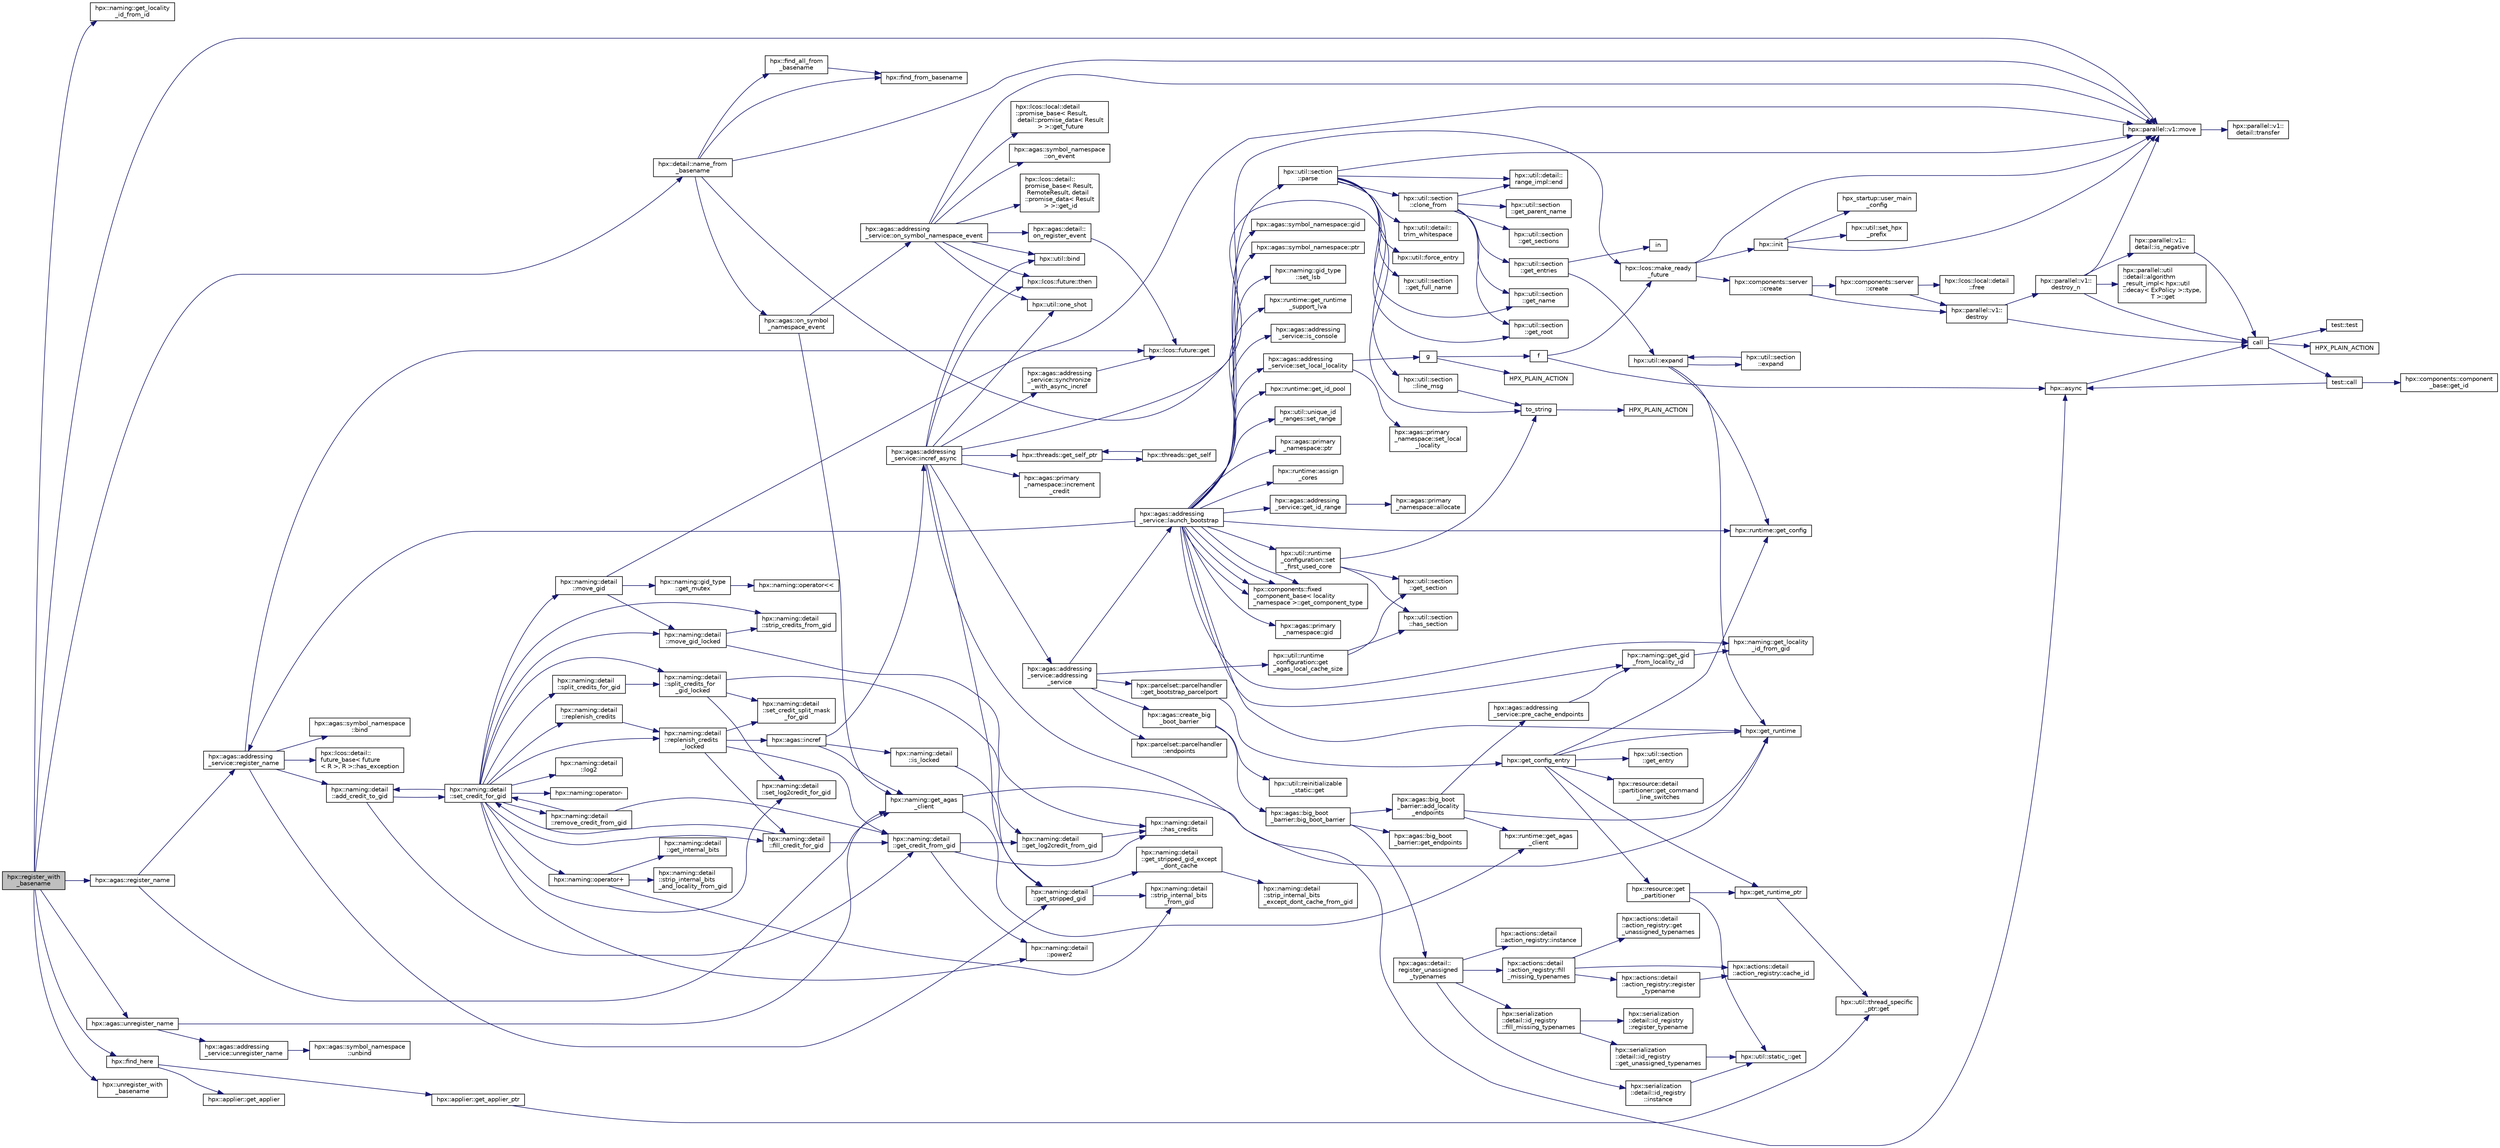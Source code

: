 digraph "hpx::register_with_basename"
{
  edge [fontname="Helvetica",fontsize="10",labelfontname="Helvetica",labelfontsize="10"];
  node [fontname="Helvetica",fontsize="10",shape=record];
  rankdir="LR";
  Node15223 [label="hpx::register_with\l_basename",height=0.2,width=0.4,color="black", fillcolor="grey75", style="filled", fontcolor="black"];
  Node15223 -> Node15224 [color="midnightblue",fontsize="10",style="solid",fontname="Helvetica"];
  Node15224 [label="hpx::naming::get_locality\l_id_from_id",height=0.2,width=0.4,color="black", fillcolor="white", style="filled",URL="$d4/dc9/namespacehpx_1_1naming.html#af568527a84c2ea192f494afa8a236e8c"];
  Node15223 -> Node15225 [color="midnightblue",fontsize="10",style="solid",fontname="Helvetica"];
  Node15225 [label="hpx::find_here",height=0.2,width=0.4,color="black", fillcolor="white", style="filled",URL="$d8/d83/namespacehpx.html#af07c1b6e26bcdfb1138643a1a2133cf4",tooltip="Return the global id representing this locality. "];
  Node15225 -> Node15226 [color="midnightblue",fontsize="10",style="solid",fontname="Helvetica"];
  Node15226 [label="hpx::applier::get_applier_ptr",height=0.2,width=0.4,color="black", fillcolor="white", style="filled",URL="$d8/dcb/namespacehpx_1_1applier.html#a617483cf2b77ad3a0aa428ade7b35299"];
  Node15226 -> Node15227 [color="midnightblue",fontsize="10",style="solid",fontname="Helvetica"];
  Node15227 [label="hpx::util::thread_specific\l_ptr::get",height=0.2,width=0.4,color="black", fillcolor="white", style="filled",URL="$d4/d4c/structhpx_1_1util_1_1thread__specific__ptr.html#a3b27d8520710478aa41d1f74206bdba9"];
  Node15225 -> Node15228 [color="midnightblue",fontsize="10",style="solid",fontname="Helvetica"];
  Node15228 [label="hpx::applier::get_applier",height=0.2,width=0.4,color="black", fillcolor="white", style="filled",URL="$d8/dcb/namespacehpx_1_1applier.html#aba1147ab54a476403b37f20a39b1e239"];
  Node15223 -> Node15229 [color="midnightblue",fontsize="10",style="solid",fontname="Helvetica"];
  Node15229 [label="hpx::detail::name_from\l_basename",height=0.2,width=0.4,color="black", fillcolor="white", style="filled",URL="$d5/dbe/namespacehpx_1_1detail.html#a17936e745575748af23abfcf86ea8961"];
  Node15229 -> Node15230 [color="midnightblue",fontsize="10",style="solid",fontname="Helvetica"];
  Node15230 [label="to_string",height=0.2,width=0.4,color="black", fillcolor="white", style="filled",URL="$d4/d2c/make__continuation__1615_8cpp.html#acbdae3e81403e1ffc527c18dc1cd51dd"];
  Node15230 -> Node15231 [color="midnightblue",fontsize="10",style="solid",fontname="Helvetica"];
  Node15231 [label="HPX_PLAIN_ACTION",height=0.2,width=0.4,color="black", fillcolor="white", style="filled",URL="$d4/d2c/make__continuation__1615_8cpp.html#a8b2f8a7c58b490fcb1260f36bac46541"];
  Node15229 -> Node15232 [color="midnightblue",fontsize="10",style="solid",fontname="Helvetica"];
  Node15232 [label="hpx::find_all_from\l_basename",height=0.2,width=0.4,color="black", fillcolor="white", style="filled",URL="$d8/d83/namespacehpx.html#acde05ad9cc5b5ed75cc4dccf33537c5a"];
  Node15232 -> Node15233 [color="midnightblue",fontsize="10",style="solid",fontname="Helvetica"];
  Node15233 [label="hpx::find_from_basename",height=0.2,width=0.4,color="black", fillcolor="white", style="filled",URL="$d8/d83/namespacehpx.html#a47c8bdc52ad959f867dc5675f915d3dc"];
  Node15229 -> Node15234 [color="midnightblue",fontsize="10",style="solid",fontname="Helvetica"];
  Node15234 [label="hpx::agas::on_symbol\l_namespace_event",height=0.2,width=0.4,color="black", fillcolor="white", style="filled",URL="$dc/d54/namespacehpx_1_1agas.html#a3d33611dd6e2ec4d76c44953b466b7dc"];
  Node15234 -> Node15235 [color="midnightblue",fontsize="10",style="solid",fontname="Helvetica"];
  Node15235 [label="hpx::naming::get_agas\l_client",height=0.2,width=0.4,color="black", fillcolor="white", style="filled",URL="$d4/dc9/namespacehpx_1_1naming.html#a0408fffd5d34b620712a801b0ae3b032"];
  Node15235 -> Node15236 [color="midnightblue",fontsize="10",style="solid",fontname="Helvetica"];
  Node15236 [label="hpx::get_runtime",height=0.2,width=0.4,color="black", fillcolor="white", style="filled",URL="$d8/d83/namespacehpx.html#aef902cc6c7dd3b9fbadf34d1e850a070"];
  Node15235 -> Node15237 [color="midnightblue",fontsize="10",style="solid",fontname="Helvetica"];
  Node15237 [label="hpx::runtime::get_agas\l_client",height=0.2,width=0.4,color="black", fillcolor="white", style="filled",URL="$d0/d7b/classhpx_1_1runtime.html#aeb5dddd30d6b9861669af8ad44d1a96a"];
  Node15234 -> Node15238 [color="midnightblue",fontsize="10",style="solid",fontname="Helvetica"];
  Node15238 [label="hpx::agas::addressing\l_service::on_symbol_namespace_event",height=0.2,width=0.4,color="black", fillcolor="white", style="filled",URL="$db/d58/structhpx_1_1agas_1_1addressing__service.html#a88606ead360b593985197f6c07329692",tooltip="Install a listener for a given symbol namespace event. "];
  Node15238 -> Node15239 [color="midnightblue",fontsize="10",style="solid",fontname="Helvetica"];
  Node15239 [label="hpx::lcos::local::detail\l::promise_base\< Result,\l detail::promise_data\< Result\l \> \>::get_future",height=0.2,width=0.4,color="black", fillcolor="white", style="filled",URL="$d5/da1/classhpx_1_1lcos_1_1local_1_1detail_1_1promise__base.html#a941a7057c3296a4c06ecbbb5032146a2"];
  Node15238 -> Node15240 [color="midnightblue",fontsize="10",style="solid",fontname="Helvetica"];
  Node15240 [label="hpx::agas::symbol_namespace\l::on_event",height=0.2,width=0.4,color="black", fillcolor="white", style="filled",URL="$dd/d5e/structhpx_1_1agas_1_1symbol__namespace.html#a6b674b8ace2bc447c36435a9e83db6fd"];
  Node15238 -> Node15241 [color="midnightblue",fontsize="10",style="solid",fontname="Helvetica"];
  Node15241 [label="hpx::lcos::detail::\lpromise_base\< Result,\l RemoteResult, detail\l::promise_data\< Result\l \> \>::get_id",height=0.2,width=0.4,color="black", fillcolor="white", style="filled",URL="$d4/def/classhpx_1_1lcos_1_1detail_1_1promise__base.html#a2517464a9b53f71a7531c5cf75323ef5"];
  Node15238 -> Node15242 [color="midnightblue",fontsize="10",style="solid",fontname="Helvetica"];
  Node15242 [label="hpx::lcos::future::then",height=0.2,width=0.4,color="black", fillcolor="white", style="filled",URL="$d0/d33/classhpx_1_1lcos_1_1future.html#a17045dee172c36e208b2cbd400fa8797"];
  Node15238 -> Node15243 [color="midnightblue",fontsize="10",style="solid",fontname="Helvetica"];
  Node15243 [label="hpx::util::bind",height=0.2,width=0.4,color="black", fillcolor="white", style="filled",URL="$df/dad/namespacehpx_1_1util.html#ad844caedf82a0173d6909d910c3e48c6"];
  Node15238 -> Node15244 [color="midnightblue",fontsize="10",style="solid",fontname="Helvetica"];
  Node15244 [label="hpx::util::one_shot",height=0.2,width=0.4,color="black", fillcolor="white", style="filled",URL="$df/dad/namespacehpx_1_1util.html#a273e61be42a72415291e0ec0a4f28c7a"];
  Node15238 -> Node15245 [color="midnightblue",fontsize="10",style="solid",fontname="Helvetica"];
  Node15245 [label="hpx::agas::detail::\lon_register_event",height=0.2,width=0.4,color="black", fillcolor="white", style="filled",URL="$dd/dd0/namespacehpx_1_1agas_1_1detail.html#a1739a936c5bfb2f0917f5151ddd2e5b5"];
  Node15245 -> Node15246 [color="midnightblue",fontsize="10",style="solid",fontname="Helvetica"];
  Node15246 [label="hpx::lcos::future::get",height=0.2,width=0.4,color="black", fillcolor="white", style="filled",URL="$d0/d33/classhpx_1_1lcos_1_1future.html#a8c28269486d5620ac48af349f17bb41c"];
  Node15238 -> Node15247 [color="midnightblue",fontsize="10",style="solid",fontname="Helvetica"];
  Node15247 [label="hpx::parallel::v1::move",height=0.2,width=0.4,color="black", fillcolor="white", style="filled",URL="$db/db9/namespacehpx_1_1parallel_1_1v1.html#aa7c4ede081ce786c9d1eb1adff495cfc"];
  Node15247 -> Node15248 [color="midnightblue",fontsize="10",style="solid",fontname="Helvetica"];
  Node15248 [label="hpx::parallel::v1::\ldetail::transfer",height=0.2,width=0.4,color="black", fillcolor="white", style="filled",URL="$d2/ddd/namespacehpx_1_1parallel_1_1v1_1_1detail.html#ab1b56a05e1885ca7cc7ffa1804dd2f3c"];
  Node15229 -> Node15247 [color="midnightblue",fontsize="10",style="solid",fontname="Helvetica"];
  Node15229 -> Node15233 [color="midnightblue",fontsize="10",style="solid",fontname="Helvetica"];
  Node15223 -> Node15249 [color="midnightblue",fontsize="10",style="solid",fontname="Helvetica"];
  Node15249 [label="hpx::agas::register_name",height=0.2,width=0.4,color="black", fillcolor="white", style="filled",URL="$dc/d54/namespacehpx_1_1agas.html#a3812793adbf5e7d8c6b468595ac0823f"];
  Node15249 -> Node15235 [color="midnightblue",fontsize="10",style="solid",fontname="Helvetica"];
  Node15249 -> Node15250 [color="midnightblue",fontsize="10",style="solid",fontname="Helvetica"];
  Node15250 [label="hpx::agas::addressing\l_service::register_name",height=0.2,width=0.4,color="black", fillcolor="white", style="filled",URL="$db/d58/structhpx_1_1agas_1_1addressing__service.html#a5929d7fd681a5ed692bfbeaa503fc32d",tooltip="Register a global name with a global address (id) "];
  Node15250 -> Node15251 [color="midnightblue",fontsize="10",style="solid",fontname="Helvetica"];
  Node15251 [label="hpx::agas::symbol_namespace\l::bind",height=0.2,width=0.4,color="black", fillcolor="white", style="filled",URL="$dd/d5e/structhpx_1_1agas_1_1symbol__namespace.html#a4c5b21f70ae191ad0169fe5ac06de532"];
  Node15250 -> Node15252 [color="midnightblue",fontsize="10",style="solid",fontname="Helvetica"];
  Node15252 [label="hpx::naming::detail\l::get_stripped_gid",height=0.2,width=0.4,color="black", fillcolor="white", style="filled",URL="$d5/d18/namespacehpx_1_1naming_1_1detail.html#ad3a849cb7ebd5dccf9aefadccc21dd89"];
  Node15252 -> Node15253 [color="midnightblue",fontsize="10",style="solid",fontname="Helvetica"];
  Node15253 [label="hpx::naming::detail\l::strip_internal_bits\l_from_gid",height=0.2,width=0.4,color="black", fillcolor="white", style="filled",URL="$d5/d18/namespacehpx_1_1naming_1_1detail.html#a95cca4d4bc82a9da3e804b225b03dfaf"];
  Node15252 -> Node15254 [color="midnightblue",fontsize="10",style="solid",fontname="Helvetica"];
  Node15254 [label="hpx::naming::detail\l::get_stripped_gid_except\l_dont_cache",height=0.2,width=0.4,color="black", fillcolor="white", style="filled",URL="$d5/d18/namespacehpx_1_1naming_1_1detail.html#a1ab848588112d0f7fac377a15692c9cc"];
  Node15254 -> Node15255 [color="midnightblue",fontsize="10",style="solid",fontname="Helvetica"];
  Node15255 [label="hpx::naming::detail\l::strip_internal_bits\l_except_dont_cache_from_gid",height=0.2,width=0.4,color="black", fillcolor="white", style="filled",URL="$d5/d18/namespacehpx_1_1naming_1_1detail.html#aabeb51a92376c6bfb9cf31bf9ff0c4cc"];
  Node15250 -> Node15256 [color="midnightblue",fontsize="10",style="solid",fontname="Helvetica"];
  Node15256 [label="hpx::lcos::detail::\lfuture_base\< future\l\< R \>, R \>::has_exception",height=0.2,width=0.4,color="black", fillcolor="white", style="filled",URL="$d5/dd7/classhpx_1_1lcos_1_1detail_1_1future__base.html#aa95b01f70ad95706ae420ff1db2e5b99"];
  Node15250 -> Node15246 [color="midnightblue",fontsize="10",style="solid",fontname="Helvetica"];
  Node15250 -> Node15257 [color="midnightblue",fontsize="10",style="solid",fontname="Helvetica"];
  Node15257 [label="hpx::naming::detail\l::add_credit_to_gid",height=0.2,width=0.4,color="black", fillcolor="white", style="filled",URL="$d5/d18/namespacehpx_1_1naming_1_1detail.html#ab13848a91587535a393be4def980e832"];
  Node15257 -> Node15258 [color="midnightblue",fontsize="10",style="solid",fontname="Helvetica"];
  Node15258 [label="hpx::naming::detail\l::get_credit_from_gid",height=0.2,width=0.4,color="black", fillcolor="white", style="filled",URL="$d5/d18/namespacehpx_1_1naming_1_1detail.html#ae3d27efe8c838d79e29020ed7c9fa25f"];
  Node15258 -> Node15259 [color="midnightblue",fontsize="10",style="solid",fontname="Helvetica"];
  Node15259 [label="hpx::naming::detail\l::has_credits",height=0.2,width=0.4,color="black", fillcolor="white", style="filled",URL="$d5/d18/namespacehpx_1_1naming_1_1detail.html#afb823cf706d95f298c25af22fe39653b"];
  Node15258 -> Node15260 [color="midnightblue",fontsize="10",style="solid",fontname="Helvetica"];
  Node15260 [label="hpx::naming::detail\l::power2",height=0.2,width=0.4,color="black", fillcolor="white", style="filled",URL="$d5/d18/namespacehpx_1_1naming_1_1detail.html#a084e318ac378f38778c0696da8cbdaac"];
  Node15258 -> Node15261 [color="midnightblue",fontsize="10",style="solid",fontname="Helvetica"];
  Node15261 [label="hpx::naming::detail\l::get_log2credit_from_gid",height=0.2,width=0.4,color="black", fillcolor="white", style="filled",URL="$d5/d18/namespacehpx_1_1naming_1_1detail.html#a65b5a75f9576e0c15d372d20f0ed37d0"];
  Node15261 -> Node15259 [color="midnightblue",fontsize="10",style="solid",fontname="Helvetica"];
  Node15257 -> Node15262 [color="midnightblue",fontsize="10",style="solid",fontname="Helvetica"];
  Node15262 [label="hpx::naming::detail\l::set_credit_for_gid",height=0.2,width=0.4,color="black", fillcolor="white", style="filled",URL="$d5/d18/namespacehpx_1_1naming_1_1detail.html#a87703193ff814a4e1c912e98e655ec51"];
  Node15262 -> Node15263 [color="midnightblue",fontsize="10",style="solid",fontname="Helvetica"];
  Node15263 [label="hpx::naming::detail\l::log2",height=0.2,width=0.4,color="black", fillcolor="white", style="filled",URL="$d5/d18/namespacehpx_1_1naming_1_1detail.html#a10b972e46f78f4f24d7843d6f8554b5b"];
  Node15262 -> Node15260 [color="midnightblue",fontsize="10",style="solid",fontname="Helvetica"];
  Node15262 -> Node15264 [color="midnightblue",fontsize="10",style="solid",fontname="Helvetica"];
  Node15264 [label="hpx::naming::detail\l::set_log2credit_for_gid",height=0.2,width=0.4,color="black", fillcolor="white", style="filled",URL="$d5/d18/namespacehpx_1_1naming_1_1detail.html#ac466e44115ff62134192cea0735b147e"];
  Node15262 -> Node15265 [color="midnightblue",fontsize="10",style="solid",fontname="Helvetica"];
  Node15265 [label="hpx::naming::detail\l::strip_credits_from_gid",height=0.2,width=0.4,color="black", fillcolor="white", style="filled",URL="$d5/d18/namespacehpx_1_1naming_1_1detail.html#a422b12b60e5f7844b224dd68cf8cae8e"];
  Node15262 -> Node15257 [color="midnightblue",fontsize="10",style="solid",fontname="Helvetica"];
  Node15262 -> Node15266 [color="midnightblue",fontsize="10",style="solid",fontname="Helvetica"];
  Node15266 [label="hpx::naming::detail\l::remove_credit_from_gid",height=0.2,width=0.4,color="black", fillcolor="white", style="filled",URL="$d5/d18/namespacehpx_1_1naming_1_1detail.html#a3ccb4b028c2c757c0fabdfe58ac07e47"];
  Node15266 -> Node15258 [color="midnightblue",fontsize="10",style="solid",fontname="Helvetica"];
  Node15266 -> Node15262 [color="midnightblue",fontsize="10",style="solid",fontname="Helvetica"];
  Node15262 -> Node15267 [color="midnightblue",fontsize="10",style="solid",fontname="Helvetica"];
  Node15267 [label="hpx::naming::detail\l::fill_credit_for_gid",height=0.2,width=0.4,color="black", fillcolor="white", style="filled",URL="$d5/d18/namespacehpx_1_1naming_1_1detail.html#a3ec890e6a5b5c8fbd21b11dfe7e50352"];
  Node15267 -> Node15258 [color="midnightblue",fontsize="10",style="solid",fontname="Helvetica"];
  Node15267 -> Node15262 [color="midnightblue",fontsize="10",style="solid",fontname="Helvetica"];
  Node15262 -> Node15268 [color="midnightblue",fontsize="10",style="solid",fontname="Helvetica"];
  Node15268 [label="hpx::naming::detail\l::move_gid",height=0.2,width=0.4,color="black", fillcolor="white", style="filled",URL="$d5/d18/namespacehpx_1_1naming_1_1detail.html#aade6b5eb4f9361377b0a427cd8bffdca"];
  Node15268 -> Node15269 [color="midnightblue",fontsize="10",style="solid",fontname="Helvetica"];
  Node15269 [label="hpx::naming::gid_type\l::get_mutex",height=0.2,width=0.4,color="black", fillcolor="white", style="filled",URL="$d3/d67/structhpx_1_1naming_1_1gid__type.html#a25f1f7d247b4ec6e77e577400bbbc18f"];
  Node15269 -> Node15270 [color="midnightblue",fontsize="10",style="solid",fontname="Helvetica"];
  Node15270 [label="hpx::naming::operator\<\<",height=0.2,width=0.4,color="black", fillcolor="white", style="filled",URL="$d4/dc9/namespacehpx_1_1naming.html#ad9103d927583be9fcc218e045ad2a6e6"];
  Node15268 -> Node15271 [color="midnightblue",fontsize="10",style="solid",fontname="Helvetica"];
  Node15271 [label="hpx::naming::detail\l::move_gid_locked",height=0.2,width=0.4,color="black", fillcolor="white", style="filled",URL="$d5/d18/namespacehpx_1_1naming_1_1detail.html#ade50f3a7ea7970594a107017d9781f45"];
  Node15271 -> Node15259 [color="midnightblue",fontsize="10",style="solid",fontname="Helvetica"];
  Node15271 -> Node15265 [color="midnightblue",fontsize="10",style="solid",fontname="Helvetica"];
  Node15268 -> Node15247 [color="midnightblue",fontsize="10",style="solid",fontname="Helvetica"];
  Node15262 -> Node15271 [color="midnightblue",fontsize="10",style="solid",fontname="Helvetica"];
  Node15262 -> Node15272 [color="midnightblue",fontsize="10",style="solid",fontname="Helvetica"];
  Node15272 [label="hpx::naming::detail\l::replenish_credits",height=0.2,width=0.4,color="black", fillcolor="white", style="filled",URL="$d5/d18/namespacehpx_1_1naming_1_1detail.html#aab806d937bd01894af129d3d3cbb22f4"];
  Node15272 -> Node15273 [color="midnightblue",fontsize="10",style="solid",fontname="Helvetica"];
  Node15273 [label="hpx::naming::detail\l::replenish_credits\l_locked",height=0.2,width=0.4,color="black", fillcolor="white", style="filled",URL="$d5/d18/namespacehpx_1_1naming_1_1detail.html#a011ed4fa9a2f4d4319adc54943fa03d6"];
  Node15273 -> Node15258 [color="midnightblue",fontsize="10",style="solid",fontname="Helvetica"];
  Node15273 -> Node15267 [color="midnightblue",fontsize="10",style="solid",fontname="Helvetica"];
  Node15273 -> Node15274 [color="midnightblue",fontsize="10",style="solid",fontname="Helvetica"];
  Node15274 [label="hpx::naming::detail\l::set_credit_split_mask\l_for_gid",height=0.2,width=0.4,color="black", fillcolor="white", style="filled",URL="$d5/d18/namespacehpx_1_1naming_1_1detail.html#a514fb4fd603d267bd438c27ea2fb1e7d"];
  Node15273 -> Node15275 [color="midnightblue",fontsize="10",style="solid",fontname="Helvetica"];
  Node15275 [label="hpx::agas::incref",height=0.2,width=0.4,color="black", fillcolor="white", style="filled",URL="$dc/d54/namespacehpx_1_1agas.html#aad81d2ea721c1a5692e243ef07bf164f"];
  Node15275 -> Node15276 [color="midnightblue",fontsize="10",style="solid",fontname="Helvetica"];
  Node15276 [label="hpx::naming::detail\l::is_locked",height=0.2,width=0.4,color="black", fillcolor="white", style="filled",URL="$d5/d18/namespacehpx_1_1naming_1_1detail.html#a721ab5a11bd11a37b0c905ea3fe0a6d7"];
  Node15276 -> Node15252 [color="midnightblue",fontsize="10",style="solid",fontname="Helvetica"];
  Node15275 -> Node15235 [color="midnightblue",fontsize="10",style="solid",fontname="Helvetica"];
  Node15275 -> Node15277 [color="midnightblue",fontsize="10",style="solid",fontname="Helvetica"];
  Node15277 [label="hpx::agas::addressing\l_service::incref_async",height=0.2,width=0.4,color="black", fillcolor="white", style="filled",URL="$db/d58/structhpx_1_1agas_1_1addressing__service.html#adae9df2634cf648f129f203c3678c1c1",tooltip="Increment the global reference count for the given id. "];
  Node15277 -> Node15252 [color="midnightblue",fontsize="10",style="solid",fontname="Helvetica"];
  Node15277 -> Node15278 [color="midnightblue",fontsize="10",style="solid",fontname="Helvetica"];
  Node15278 [label="hpx::threads::get_self_ptr",height=0.2,width=0.4,color="black", fillcolor="white", style="filled",URL="$d7/d28/namespacehpx_1_1threads.html#a22877ae347ad884cde3a51397dad6c53"];
  Node15278 -> Node15279 [color="midnightblue",fontsize="10",style="solid",fontname="Helvetica"];
  Node15279 [label="hpx::threads::get_self",height=0.2,width=0.4,color="black", fillcolor="white", style="filled",URL="$d7/d28/namespacehpx_1_1threads.html#a07daf4d6d29233f20d66d41ab7b5b8e8"];
  Node15279 -> Node15278 [color="midnightblue",fontsize="10",style="solid",fontname="Helvetica"];
  Node15277 -> Node15280 [color="midnightblue",fontsize="10",style="solid",fontname="Helvetica"];
  Node15280 [label="hpx::agas::addressing\l_service::addressing\l_service",height=0.2,width=0.4,color="black", fillcolor="white", style="filled",URL="$db/d58/structhpx_1_1agas_1_1addressing__service.html#a4cd885b12c530009f44f7372c197d54f"];
  Node15280 -> Node15281 [color="midnightblue",fontsize="10",style="solid",fontname="Helvetica"];
  Node15281 [label="hpx::util::runtime\l_configuration::get\l_agas_local_cache_size",height=0.2,width=0.4,color="black", fillcolor="white", style="filled",URL="$d8/d70/classhpx_1_1util_1_1runtime__configuration.html#a5fc409d10bc5e063fde7992fb2d8eefe"];
  Node15281 -> Node15282 [color="midnightblue",fontsize="10",style="solid",fontname="Helvetica"];
  Node15282 [label="hpx::util::section\l::has_section",height=0.2,width=0.4,color="black", fillcolor="white", style="filled",URL="$dd/de4/classhpx_1_1util_1_1section.html#a2ef0091925e5c2e3fda235bff644cdb4"];
  Node15281 -> Node15283 [color="midnightblue",fontsize="10",style="solid",fontname="Helvetica"];
  Node15283 [label="hpx::util::section\l::get_section",height=0.2,width=0.4,color="black", fillcolor="white", style="filled",URL="$dd/de4/classhpx_1_1util_1_1section.html#a3506cc01fb5453b2176f4747352c5517"];
  Node15280 -> Node15284 [color="midnightblue",fontsize="10",style="solid",fontname="Helvetica"];
  Node15284 [label="hpx::parcelset::parcelhandler\l::get_bootstrap_parcelport",height=0.2,width=0.4,color="black", fillcolor="white", style="filled",URL="$d4/d2f/classhpx_1_1parcelset_1_1parcelhandler.html#aac412291f000080f2496f288b97b7859"];
  Node15284 -> Node15285 [color="midnightblue",fontsize="10",style="solid",fontname="Helvetica"];
  Node15285 [label="hpx::get_config_entry",height=0.2,width=0.4,color="black", fillcolor="white", style="filled",URL="$d8/d83/namespacehpx.html#a097240e6744bc8905f708932da401835",tooltip="Retrieve the string value of a configuration entry given by key. "];
  Node15285 -> Node15286 [color="midnightblue",fontsize="10",style="solid",fontname="Helvetica"];
  Node15286 [label="hpx::get_runtime_ptr",height=0.2,width=0.4,color="black", fillcolor="white", style="filled",URL="$d8/d83/namespacehpx.html#af29daf2bb3e01b4d6495a1742b6cce64"];
  Node15286 -> Node15227 [color="midnightblue",fontsize="10",style="solid",fontname="Helvetica"];
  Node15285 -> Node15236 [color="midnightblue",fontsize="10",style="solid",fontname="Helvetica"];
  Node15285 -> Node15287 [color="midnightblue",fontsize="10",style="solid",fontname="Helvetica"];
  Node15287 [label="hpx::runtime::get_config",height=0.2,width=0.4,color="black", fillcolor="white", style="filled",URL="$d0/d7b/classhpx_1_1runtime.html#a0bfe0241e54b1fe1dd4ec181d944de43",tooltip="access configuration information "];
  Node15285 -> Node15288 [color="midnightblue",fontsize="10",style="solid",fontname="Helvetica"];
  Node15288 [label="hpx::util::section\l::get_entry",height=0.2,width=0.4,color="black", fillcolor="white", style="filled",URL="$dd/de4/classhpx_1_1util_1_1section.html#a02ac2ca2a4490347405dec03df46af88"];
  Node15285 -> Node15289 [color="midnightblue",fontsize="10",style="solid",fontname="Helvetica"];
  Node15289 [label="hpx::resource::get\l_partitioner",height=0.2,width=0.4,color="black", fillcolor="white", style="filled",URL="$dd/da5/namespacehpx_1_1resource.html#af91354c369d9a22a00581d6b6da7d0ee"];
  Node15289 -> Node15290 [color="midnightblue",fontsize="10",style="solid",fontname="Helvetica"];
  Node15290 [label="hpx::util::static_::get",height=0.2,width=0.4,color="black", fillcolor="white", style="filled",URL="$d3/dbb/structhpx_1_1util_1_1static__.html#a2967c633948a3bf17a3b5405ef5a8318"];
  Node15289 -> Node15286 [color="midnightblue",fontsize="10",style="solid",fontname="Helvetica"];
  Node15285 -> Node15291 [color="midnightblue",fontsize="10",style="solid",fontname="Helvetica"];
  Node15291 [label="hpx::resource::detail\l::partitioner::get_command\l_line_switches",height=0.2,width=0.4,color="black", fillcolor="white", style="filled",URL="$d0/dab/classhpx_1_1resource_1_1detail_1_1partitioner.html#a16fe01dd59b2c89bd556788b5713522e"];
  Node15280 -> Node15292 [color="midnightblue",fontsize="10",style="solid",fontname="Helvetica"];
  Node15292 [label="hpx::agas::create_big\l_boot_barrier",height=0.2,width=0.4,color="black", fillcolor="white", style="filled",URL="$dc/d54/namespacehpx_1_1agas.html#a272f64deb448ea9613501a5b3458a57f"];
  Node15292 -> Node15293 [color="midnightblue",fontsize="10",style="solid",fontname="Helvetica"];
  Node15293 [label="hpx::util::reinitializable\l_static::get",height=0.2,width=0.4,color="black", fillcolor="white", style="filled",URL="$d2/db7/structhpx_1_1util_1_1reinitializable__static.html#a2c616d22a193ed9d3b0b58d4203b3809"];
  Node15292 -> Node15294 [color="midnightblue",fontsize="10",style="solid",fontname="Helvetica"];
  Node15294 [label="hpx::agas::big_boot\l_barrier::big_boot_barrier",height=0.2,width=0.4,color="black", fillcolor="white", style="filled",URL="$d8/db6/structhpx_1_1agas_1_1big__boot__barrier.html#ab00f39b77e1ae054dddeab796ac49a07"];
  Node15294 -> Node15295 [color="midnightblue",fontsize="10",style="solid",fontname="Helvetica"];
  Node15295 [label="hpx::agas::detail::\lregister_unassigned\l_typenames",height=0.2,width=0.4,color="black", fillcolor="white", style="filled",URL="$dd/dd0/namespacehpx_1_1agas_1_1detail.html#a69a4d9fbe321b26f2eeeacaae98c05bb"];
  Node15295 -> Node15296 [color="midnightblue",fontsize="10",style="solid",fontname="Helvetica"];
  Node15296 [label="hpx::serialization\l::detail::id_registry\l::instance",height=0.2,width=0.4,color="black", fillcolor="white", style="filled",URL="$dc/d9a/classhpx_1_1serialization_1_1detail_1_1id__registry.html#ab5118609f28337b2a71e7ac63399a2dc"];
  Node15296 -> Node15290 [color="midnightblue",fontsize="10",style="solid",fontname="Helvetica"];
  Node15295 -> Node15297 [color="midnightblue",fontsize="10",style="solid",fontname="Helvetica"];
  Node15297 [label="hpx::serialization\l::detail::id_registry\l::fill_missing_typenames",height=0.2,width=0.4,color="black", fillcolor="white", style="filled",URL="$dc/d9a/classhpx_1_1serialization_1_1detail_1_1id__registry.html#a80cd98a900de5a5347cf51ab710ed1be"];
  Node15297 -> Node15298 [color="midnightblue",fontsize="10",style="solid",fontname="Helvetica"];
  Node15298 [label="hpx::serialization\l::detail::id_registry\l::get_unassigned_typenames",height=0.2,width=0.4,color="black", fillcolor="white", style="filled",URL="$dc/d9a/classhpx_1_1serialization_1_1detail_1_1id__registry.html#a667f38001517e0031e3421b1f6719baf"];
  Node15298 -> Node15290 [color="midnightblue",fontsize="10",style="solid",fontname="Helvetica"];
  Node15297 -> Node15299 [color="midnightblue",fontsize="10",style="solid",fontname="Helvetica"];
  Node15299 [label="hpx::serialization\l::detail::id_registry\l::register_typename",height=0.2,width=0.4,color="black", fillcolor="white", style="filled",URL="$dc/d9a/classhpx_1_1serialization_1_1detail_1_1id__registry.html#a3ecf46288bd104ca800605842a269fd6"];
  Node15295 -> Node15300 [color="midnightblue",fontsize="10",style="solid",fontname="Helvetica"];
  Node15300 [label="hpx::actions::detail\l::action_registry::instance",height=0.2,width=0.4,color="black", fillcolor="white", style="filled",URL="$d6/d07/structhpx_1_1actions_1_1detail_1_1action__registry.html#a4d8a8074f8a91fdc5a62e8067ef6472c"];
  Node15295 -> Node15301 [color="midnightblue",fontsize="10",style="solid",fontname="Helvetica"];
  Node15301 [label="hpx::actions::detail\l::action_registry::fill\l_missing_typenames",height=0.2,width=0.4,color="black", fillcolor="white", style="filled",URL="$d6/d07/structhpx_1_1actions_1_1detail_1_1action__registry.html#ad0b2659af6636d76d4b39d64eac81e3c"];
  Node15301 -> Node15302 [color="midnightblue",fontsize="10",style="solid",fontname="Helvetica"];
  Node15302 [label="hpx::actions::detail\l::action_registry::get\l_unassigned_typenames",height=0.2,width=0.4,color="black", fillcolor="white", style="filled",URL="$d6/d07/structhpx_1_1actions_1_1detail_1_1action__registry.html#a5216619c74ba5ee2d7a82626fe3f42cd"];
  Node15301 -> Node15303 [color="midnightblue",fontsize="10",style="solid",fontname="Helvetica"];
  Node15303 [label="hpx::actions::detail\l::action_registry::register\l_typename",height=0.2,width=0.4,color="black", fillcolor="white", style="filled",URL="$d6/d07/structhpx_1_1actions_1_1detail_1_1action__registry.html#a7352d14b8ad4d97a880c8ff247f0e04a"];
  Node15303 -> Node15304 [color="midnightblue",fontsize="10",style="solid",fontname="Helvetica"];
  Node15304 [label="hpx::actions::detail\l::action_registry::cache_id",height=0.2,width=0.4,color="black", fillcolor="white", style="filled",URL="$d6/d07/structhpx_1_1actions_1_1detail_1_1action__registry.html#a241539d91aa05a0cb41e6949b4f7ffb6"];
  Node15301 -> Node15304 [color="midnightblue",fontsize="10",style="solid",fontname="Helvetica"];
  Node15294 -> Node15305 [color="midnightblue",fontsize="10",style="solid",fontname="Helvetica"];
  Node15305 [label="hpx::agas::big_boot\l_barrier::add_locality\l_endpoints",height=0.2,width=0.4,color="black", fillcolor="white", style="filled",URL="$d8/db6/structhpx_1_1agas_1_1big__boot__barrier.html#aedb4d5066f5ee188b4b2e7476bde8f35"];
  Node15305 -> Node15236 [color="midnightblue",fontsize="10",style="solid",fontname="Helvetica"];
  Node15305 -> Node15237 [color="midnightblue",fontsize="10",style="solid",fontname="Helvetica"];
  Node15305 -> Node15306 [color="midnightblue",fontsize="10",style="solid",fontname="Helvetica"];
  Node15306 [label="hpx::agas::addressing\l_service::pre_cache_endpoints",height=0.2,width=0.4,color="black", fillcolor="white", style="filled",URL="$db/d58/structhpx_1_1agas_1_1addressing__service.html#a9384e7f70c49705ea11e55718c144ee4"];
  Node15306 -> Node15307 [color="midnightblue",fontsize="10",style="solid",fontname="Helvetica"];
  Node15307 [label="hpx::naming::get_gid\l_from_locality_id",height=0.2,width=0.4,color="black", fillcolor="white", style="filled",URL="$d4/dc9/namespacehpx_1_1naming.html#ae50a3ecdb5854b6a25a556ebc9830541"];
  Node15307 -> Node15308 [color="midnightblue",fontsize="10",style="solid",fontname="Helvetica"];
  Node15308 [label="hpx::naming::get_locality\l_id_from_gid",height=0.2,width=0.4,color="black", fillcolor="white", style="filled",URL="$d4/dc9/namespacehpx_1_1naming.html#a7fd43037784560bd04fda9b49e33529f"];
  Node15294 -> Node15309 [color="midnightblue",fontsize="10",style="solid",fontname="Helvetica"];
  Node15309 [label="hpx::agas::big_boot\l_barrier::get_endpoints",height=0.2,width=0.4,color="black", fillcolor="white", style="filled",URL="$d8/db6/structhpx_1_1agas_1_1big__boot__barrier.html#a019606b912a47e77062cd7de28adb428"];
  Node15280 -> Node15310 [color="midnightblue",fontsize="10",style="solid",fontname="Helvetica"];
  Node15310 [label="hpx::parcelset::parcelhandler\l::endpoints",height=0.2,width=0.4,color="black", fillcolor="white", style="filled",URL="$d4/d2f/classhpx_1_1parcelset_1_1parcelhandler.html#a7a79973ee047c9a655e7517b89d78558",tooltip="return the endpoints associated with this parcelhandler "];
  Node15280 -> Node15311 [color="midnightblue",fontsize="10",style="solid",fontname="Helvetica"];
  Node15311 [label="hpx::agas::addressing\l_service::launch_bootstrap",height=0.2,width=0.4,color="black", fillcolor="white", style="filled",URL="$db/d58/structhpx_1_1agas_1_1addressing__service.html#a664380be3597d3ca31677b2ae5800e76"];
  Node15311 -> Node15312 [color="midnightblue",fontsize="10",style="solid",fontname="Helvetica"];
  Node15312 [label="hpx::agas::primary\l_namespace::ptr",height=0.2,width=0.4,color="black", fillcolor="white", style="filled",URL="$d1/d43/structhpx_1_1agas_1_1primary__namespace.html#a977601f2c79f10b3aef3db56fb3aad0d"];
  Node15311 -> Node15236 [color="midnightblue",fontsize="10",style="solid",fontname="Helvetica"];
  Node15311 -> Node15307 [color="midnightblue",fontsize="10",style="solid",fontname="Helvetica"];
  Node15311 -> Node15313 [color="midnightblue",fontsize="10",style="solid",fontname="Helvetica"];
  Node15313 [label="hpx::agas::addressing\l_service::set_local_locality",height=0.2,width=0.4,color="black", fillcolor="white", style="filled",URL="$db/d58/structhpx_1_1agas_1_1addressing__service.html#a262a9982f31caacd5c605b643f2cc081"];
  Node15313 -> Node15314 [color="midnightblue",fontsize="10",style="solid",fontname="Helvetica"];
  Node15314 [label="g",height=0.2,width=0.4,color="black", fillcolor="white", style="filled",URL="$da/d17/cxx11__noexcept_8cpp.html#a96f5ebe659f57f5faa7343c54f8ea39a"];
  Node15314 -> Node15315 [color="midnightblue",fontsize="10",style="solid",fontname="Helvetica"];
  Node15315 [label="f",height=0.2,width=0.4,color="black", fillcolor="white", style="filled",URL="$d4/d13/async__unwrap__1037_8cpp.html#a02a6b0b4f77af9f69a841dc8262b0cd0"];
  Node15315 -> Node15316 [color="midnightblue",fontsize="10",style="solid",fontname="Helvetica"];
  Node15316 [label="hpx::async",height=0.2,width=0.4,color="black", fillcolor="white", style="filled",URL="$d8/d83/namespacehpx.html#acb7d8e37b73b823956ce144f9a57eaa4"];
  Node15316 -> Node15317 [color="midnightblue",fontsize="10",style="solid",fontname="Helvetica"];
  Node15317 [label="call",height=0.2,width=0.4,color="black", fillcolor="white", style="filled",URL="$d2/d67/promise__1620_8cpp.html#a58357f0b82bc761e1d0b9091ed563a70"];
  Node15317 -> Node15318 [color="midnightblue",fontsize="10",style="solid",fontname="Helvetica"];
  Node15318 [label="test::test",height=0.2,width=0.4,color="black", fillcolor="white", style="filled",URL="$d8/d89/structtest.html#ab42d5ece712d716b04cb3f686f297a26"];
  Node15317 -> Node15319 [color="midnightblue",fontsize="10",style="solid",fontname="Helvetica"];
  Node15319 [label="HPX_PLAIN_ACTION",height=0.2,width=0.4,color="black", fillcolor="white", style="filled",URL="$d2/d67/promise__1620_8cpp.html#ab96aab827a4b1fcaf66cfe0ba83fef23"];
  Node15317 -> Node15320 [color="midnightblue",fontsize="10",style="solid",fontname="Helvetica"];
  Node15320 [label="test::call",height=0.2,width=0.4,color="black", fillcolor="white", style="filled",URL="$d8/d89/structtest.html#aeb29e7ed6518b9426ccf1344c52620ae"];
  Node15320 -> Node15316 [color="midnightblue",fontsize="10",style="solid",fontname="Helvetica"];
  Node15320 -> Node15321 [color="midnightblue",fontsize="10",style="solid",fontname="Helvetica"];
  Node15321 [label="hpx::components::component\l_base::get_id",height=0.2,width=0.4,color="black", fillcolor="white", style="filled",URL="$d2/de6/classhpx_1_1components_1_1component__base.html#a4c8fd93514039bdf01c48d66d82b19cd"];
  Node15315 -> Node15322 [color="midnightblue",fontsize="10",style="solid",fontname="Helvetica"];
  Node15322 [label="hpx::lcos::make_ready\l_future",height=0.2,width=0.4,color="black", fillcolor="white", style="filled",URL="$d2/dc9/namespacehpx_1_1lcos.html#a42997564ddfde91d475b8a2cea8f53e4"];
  Node15322 -> Node15323 [color="midnightblue",fontsize="10",style="solid",fontname="Helvetica"];
  Node15323 [label="hpx::init",height=0.2,width=0.4,color="black", fillcolor="white", style="filled",URL="$d8/d83/namespacehpx.html#a3c694ea960b47c56b33351ba16e3d76b",tooltip="Main entry point for launching the HPX runtime system. "];
  Node15323 -> Node15324 [color="midnightblue",fontsize="10",style="solid",fontname="Helvetica"];
  Node15324 [label="hpx::util::set_hpx\l_prefix",height=0.2,width=0.4,color="black", fillcolor="white", style="filled",URL="$df/dad/namespacehpx_1_1util.html#ae40a23c1ba0a48d9304dcf717a95793e"];
  Node15323 -> Node15325 [color="midnightblue",fontsize="10",style="solid",fontname="Helvetica"];
  Node15325 [label="hpx_startup::user_main\l_config",height=0.2,width=0.4,color="black", fillcolor="white", style="filled",URL="$d3/dd2/namespacehpx__startup.html#aaac571d88bd3912a4225a23eb3261637"];
  Node15323 -> Node15247 [color="midnightblue",fontsize="10",style="solid",fontname="Helvetica"];
  Node15322 -> Node15326 [color="midnightblue",fontsize="10",style="solid",fontname="Helvetica"];
  Node15326 [label="hpx::components::server\l::create",height=0.2,width=0.4,color="black", fillcolor="white", style="filled",URL="$d2/da2/namespacehpx_1_1components_1_1server.html#ac776c89f3d68ceb910e8cee9fa937ab4",tooltip="Create arrays of components using their default constructor. "];
  Node15326 -> Node15327 [color="midnightblue",fontsize="10",style="solid",fontname="Helvetica"];
  Node15327 [label="hpx::components::server\l::create",height=0.2,width=0.4,color="black", fillcolor="white", style="filled",URL="$d2/da2/namespacehpx_1_1components_1_1server.html#a77d26de181c97b444565e230577981bd"];
  Node15327 -> Node15328 [color="midnightblue",fontsize="10",style="solid",fontname="Helvetica"];
  Node15328 [label="hpx::lcos::local::detail\l::free",height=0.2,width=0.4,color="black", fillcolor="white", style="filled",URL="$d4/dcb/namespacehpx_1_1lcos_1_1local_1_1detail.html#a55a940f019734e9bb045dc123cd80e48"];
  Node15327 -> Node15329 [color="midnightblue",fontsize="10",style="solid",fontname="Helvetica"];
  Node15329 [label="hpx::parallel::v1::\ldestroy",height=0.2,width=0.4,color="black", fillcolor="white", style="filled",URL="$db/db9/namespacehpx_1_1parallel_1_1v1.html#acf303558375048e8a7cc9a2c2e09477f"];
  Node15329 -> Node15317 [color="midnightblue",fontsize="10",style="solid",fontname="Helvetica"];
  Node15329 -> Node15330 [color="midnightblue",fontsize="10",style="solid",fontname="Helvetica"];
  Node15330 [label="hpx::parallel::v1::\ldestroy_n",height=0.2,width=0.4,color="black", fillcolor="white", style="filled",URL="$db/db9/namespacehpx_1_1parallel_1_1v1.html#a71d0691132a300690163f5636bcd5bd3"];
  Node15330 -> Node15331 [color="midnightblue",fontsize="10",style="solid",fontname="Helvetica"];
  Node15331 [label="hpx::parallel::v1::\ldetail::is_negative",height=0.2,width=0.4,color="black", fillcolor="white", style="filled",URL="$d2/ddd/namespacehpx_1_1parallel_1_1v1_1_1detail.html#adf2e40fc4b20ad0fd442ee3118a4d527"];
  Node15331 -> Node15317 [color="midnightblue",fontsize="10",style="solid",fontname="Helvetica"];
  Node15330 -> Node15332 [color="midnightblue",fontsize="10",style="solid",fontname="Helvetica"];
  Node15332 [label="hpx::parallel::util\l::detail::algorithm\l_result_impl\< hpx::util\l::decay\< ExPolicy \>::type,\l T \>::get",height=0.2,width=0.4,color="black", fillcolor="white", style="filled",URL="$d2/d42/structhpx_1_1parallel_1_1util_1_1detail_1_1algorithm__result__impl.html#ab5b051e8ec74eff5e0e62fd63f5d377e"];
  Node15330 -> Node15247 [color="midnightblue",fontsize="10",style="solid",fontname="Helvetica"];
  Node15330 -> Node15317 [color="midnightblue",fontsize="10",style="solid",fontname="Helvetica"];
  Node15326 -> Node15329 [color="midnightblue",fontsize="10",style="solid",fontname="Helvetica"];
  Node15322 -> Node15247 [color="midnightblue",fontsize="10",style="solid",fontname="Helvetica"];
  Node15314 -> Node15333 [color="midnightblue",fontsize="10",style="solid",fontname="Helvetica"];
  Node15333 [label="HPX_PLAIN_ACTION",height=0.2,width=0.4,color="black", fillcolor="white", style="filled",URL="$d4/d13/async__unwrap__1037_8cpp.html#ab5991a65409f0229f564e4935bd7b979"];
  Node15313 -> Node15334 [color="midnightblue",fontsize="10",style="solid",fontname="Helvetica"];
  Node15334 [label="hpx::agas::primary\l_namespace::set_local\l_locality",height=0.2,width=0.4,color="black", fillcolor="white", style="filled",URL="$d1/d43/structhpx_1_1agas_1_1primary__namespace.html#aef9509edfa957ff39e62a2963e7307a9"];
  Node15311 -> Node15335 [color="midnightblue",fontsize="10",style="solid",fontname="Helvetica"];
  Node15335 [label="hpx::runtime::assign\l_cores",height=0.2,width=0.4,color="black", fillcolor="white", style="filled",URL="$d0/d7b/classhpx_1_1runtime.html#ad18888b79a4c00c211acb866abf8c750"];
  Node15311 -> Node15287 [color="midnightblue",fontsize="10",style="solid",fontname="Helvetica"];
  Node15311 -> Node15336 [color="midnightblue",fontsize="10",style="solid",fontname="Helvetica"];
  Node15336 [label="hpx::util::runtime\l_configuration::set\l_first_used_core",height=0.2,width=0.4,color="black", fillcolor="white", style="filled",URL="$d8/d70/classhpx_1_1util_1_1runtime__configuration.html#af1c585ee36a9c0503a013faaa08ad398"];
  Node15336 -> Node15282 [color="midnightblue",fontsize="10",style="solid",fontname="Helvetica"];
  Node15336 -> Node15283 [color="midnightblue",fontsize="10",style="solid",fontname="Helvetica"];
  Node15336 -> Node15230 [color="midnightblue",fontsize="10",style="solid",fontname="Helvetica"];
  Node15311 -> Node15337 [color="midnightblue",fontsize="10",style="solid",fontname="Helvetica"];
  Node15337 [label="hpx::components::fixed\l_component_base\< locality\l_namespace \>::get_component_type",height=0.2,width=0.4,color="black", fillcolor="white", style="filled",URL="$df/dfd/classhpx_1_1components_1_1fixed__component__base.html#aa87dbc5aad4f2ee3f9b8f62c6981a8c2"];
  Node15311 -> Node15338 [color="midnightblue",fontsize="10",style="solid",fontname="Helvetica"];
  Node15338 [label="hpx::agas::primary\l_namespace::gid",height=0.2,width=0.4,color="black", fillcolor="white", style="filled",URL="$d1/d43/structhpx_1_1agas_1_1primary__namespace.html#ab38b0457e706d37af52f1535877a5bfd"];
  Node15311 -> Node15337 [color="midnightblue",fontsize="10",style="solid",fontname="Helvetica"];
  Node15311 -> Node15337 [color="midnightblue",fontsize="10",style="solid",fontname="Helvetica"];
  Node15311 -> Node15339 [color="midnightblue",fontsize="10",style="solid",fontname="Helvetica"];
  Node15339 [label="hpx::agas::symbol_namespace::gid",height=0.2,width=0.4,color="black", fillcolor="white", style="filled",URL="$dd/d5e/structhpx_1_1agas_1_1symbol__namespace.html#a4b63b0ff1b7963554cbf5b8073529d53"];
  Node15311 -> Node15337 [color="midnightblue",fontsize="10",style="solid",fontname="Helvetica"];
  Node15311 -> Node15340 [color="midnightblue",fontsize="10",style="solid",fontname="Helvetica"];
  Node15340 [label="hpx::agas::symbol_namespace::ptr",height=0.2,width=0.4,color="black", fillcolor="white", style="filled",URL="$dd/d5e/structhpx_1_1agas_1_1symbol__namespace.html#a67e372d006c4c3a2a3d09640c51ccff4"];
  Node15311 -> Node15341 [color="midnightblue",fontsize="10",style="solid",fontname="Helvetica"];
  Node15341 [label="hpx::util::section\l::parse",height=0.2,width=0.4,color="black", fillcolor="white", style="filled",URL="$dd/de4/classhpx_1_1util_1_1section.html#ace8045f12ef654c88b68a2dfb0788cbd"];
  Node15341 -> Node15342 [color="midnightblue",fontsize="10",style="solid",fontname="Helvetica"];
  Node15342 [label="hpx::util::detail::\lrange_impl::end",height=0.2,width=0.4,color="black", fillcolor="white", style="filled",URL="$d4/d4a/namespacehpx_1_1util_1_1detail_1_1range__impl.html#afb2ea48b0902f52ee4d8b764807b4316"];
  Node15341 -> Node15343 [color="midnightblue",fontsize="10",style="solid",fontname="Helvetica"];
  Node15343 [label="hpx::util::detail::\ltrim_whitespace",height=0.2,width=0.4,color="black", fillcolor="white", style="filled",URL="$d2/d8e/namespacehpx_1_1util_1_1detail.html#a349c290c57fa761e4e914aafa0023bef"];
  Node15341 -> Node15344 [color="midnightblue",fontsize="10",style="solid",fontname="Helvetica"];
  Node15344 [label="hpx::util::section\l::line_msg",height=0.2,width=0.4,color="black", fillcolor="white", style="filled",URL="$dd/de4/classhpx_1_1util_1_1section.html#afcaf894b8e854536369e648038878185"];
  Node15344 -> Node15230 [color="midnightblue",fontsize="10",style="solid",fontname="Helvetica"];
  Node15341 -> Node15345 [color="midnightblue",fontsize="10",style="solid",fontname="Helvetica"];
  Node15345 [label="hpx::util::force_entry",height=0.2,width=0.4,color="black", fillcolor="white", style="filled",URL="$df/dad/namespacehpx_1_1util.html#a36f05768f2fe4d204964258716634913"];
  Node15341 -> Node15346 [color="midnightblue",fontsize="10",style="solid",fontname="Helvetica"];
  Node15346 [label="hpx::util::section\l::get_full_name",height=0.2,width=0.4,color="black", fillcolor="white", style="filled",URL="$dd/de4/classhpx_1_1util_1_1section.html#a23dfffaedaa34d9c8273410af900cbff"];
  Node15341 -> Node15347 [color="midnightblue",fontsize="10",style="solid",fontname="Helvetica"];
  Node15347 [label="hpx::util::section\l::clone_from",height=0.2,width=0.4,color="black", fillcolor="white", style="filled",URL="$dd/de4/classhpx_1_1util_1_1section.html#ac563c9cfea4ab359e599357ab775e835"];
  Node15347 -> Node15348 [color="midnightblue",fontsize="10",style="solid",fontname="Helvetica"];
  Node15348 [label="hpx::util::section\l::get_parent_name",height=0.2,width=0.4,color="black", fillcolor="white", style="filled",URL="$dd/de4/classhpx_1_1util_1_1section.html#ad103bdfb0f1d7b70a9d7a93948adc30b"];
  Node15347 -> Node15349 [color="midnightblue",fontsize="10",style="solid",fontname="Helvetica"];
  Node15349 [label="hpx::util::section\l::get_name",height=0.2,width=0.4,color="black", fillcolor="white", style="filled",URL="$dd/de4/classhpx_1_1util_1_1section.html#afbd1ab5fee15d3956ef7fba8f1966e02"];
  Node15347 -> Node15350 [color="midnightblue",fontsize="10",style="solid",fontname="Helvetica"];
  Node15350 [label="hpx::util::section\l::get_entries",height=0.2,width=0.4,color="black", fillcolor="white", style="filled",URL="$dd/de4/classhpx_1_1util_1_1section.html#a2947f576b972863e45bbcf97a14c720e"];
  Node15350 -> Node15351 [color="midnightblue",fontsize="10",style="solid",fontname="Helvetica"];
  Node15351 [label="hpx::util::expand",height=0.2,width=0.4,color="black", fillcolor="white", style="filled",URL="$df/dad/namespacehpx_1_1util.html#ac476e97ca5c1dec44106cb68a534ea22"];
  Node15351 -> Node15236 [color="midnightblue",fontsize="10",style="solid",fontname="Helvetica"];
  Node15351 -> Node15287 [color="midnightblue",fontsize="10",style="solid",fontname="Helvetica"];
  Node15351 -> Node15352 [color="midnightblue",fontsize="10",style="solid",fontname="Helvetica"];
  Node15352 [label="hpx::util::section\l::expand",height=0.2,width=0.4,color="black", fillcolor="white", style="filled",URL="$dd/de4/classhpx_1_1util_1_1section.html#aeee54430eca7e62d11765c45d1c58420"];
  Node15352 -> Node15351 [color="midnightblue",fontsize="10",style="solid",fontname="Helvetica"];
  Node15350 -> Node15353 [color="midnightblue",fontsize="10",style="solid",fontname="Helvetica"];
  Node15353 [label="in",height=0.2,width=0.4,color="black", fillcolor="white", style="filled",URL="$d5/dd8/any__serialization_8cpp.html#a050ffb438bad49c53a9fffc8fff5bff9"];
  Node15347 -> Node15342 [color="midnightblue",fontsize="10",style="solid",fontname="Helvetica"];
  Node15347 -> Node15354 [color="midnightblue",fontsize="10",style="solid",fontname="Helvetica"];
  Node15354 [label="hpx::util::section\l::get_sections",height=0.2,width=0.4,color="black", fillcolor="white", style="filled",URL="$dd/de4/classhpx_1_1util_1_1section.html#a6b2173349a087e0677d76ac09eb548f8"];
  Node15347 -> Node15355 [color="midnightblue",fontsize="10",style="solid",fontname="Helvetica"];
  Node15355 [label="hpx::util::section\l::get_root",height=0.2,width=0.4,color="black", fillcolor="white", style="filled",URL="$dd/de4/classhpx_1_1util_1_1section.html#a099b4f01861585dea488caf08fe4069b"];
  Node15341 -> Node15355 [color="midnightblue",fontsize="10",style="solid",fontname="Helvetica"];
  Node15341 -> Node15349 [color="midnightblue",fontsize="10",style="solid",fontname="Helvetica"];
  Node15341 -> Node15247 [color="midnightblue",fontsize="10",style="solid",fontname="Helvetica"];
  Node15311 -> Node15308 [color="midnightblue",fontsize="10",style="solid",fontname="Helvetica"];
  Node15311 -> Node15356 [color="midnightblue",fontsize="10",style="solid",fontname="Helvetica"];
  Node15356 [label="hpx::naming::gid_type\l::set_lsb",height=0.2,width=0.4,color="black", fillcolor="white", style="filled",URL="$d3/d67/structhpx_1_1naming_1_1gid__type.html#aa0e0758f7852bace6a58c84eacae4ddc"];
  Node15311 -> Node15357 [color="midnightblue",fontsize="10",style="solid",fontname="Helvetica"];
  Node15357 [label="hpx::runtime::get_runtime\l_support_lva",height=0.2,width=0.4,color="black", fillcolor="white", style="filled",URL="$d0/d7b/classhpx_1_1runtime.html#aa284ae9894186555459b37cef96ab1f2"];
  Node15311 -> Node15250 [color="midnightblue",fontsize="10",style="solid",fontname="Helvetica"];
  Node15311 -> Node15358 [color="midnightblue",fontsize="10",style="solid",fontname="Helvetica"];
  Node15358 [label="hpx::agas::addressing\l_service::is_console",height=0.2,width=0.4,color="black", fillcolor="white", style="filled",URL="$db/d58/structhpx_1_1agas_1_1addressing__service.html#aab78f53372b45edb3de49e2030af215b",tooltip="Returns whether this addressing_service represents the console locality. "];
  Node15311 -> Node15359 [color="midnightblue",fontsize="10",style="solid",fontname="Helvetica"];
  Node15359 [label="hpx::agas::addressing\l_service::get_id_range",height=0.2,width=0.4,color="black", fillcolor="white", style="filled",URL="$db/d58/structhpx_1_1agas_1_1addressing__service.html#a27b89e96c9cc33313aefa315411e07c8",tooltip="Get unique range of freely assignable global ids. "];
  Node15359 -> Node15360 [color="midnightblue",fontsize="10",style="solid",fontname="Helvetica"];
  Node15360 [label="hpx::agas::primary\l_namespace::allocate",height=0.2,width=0.4,color="black", fillcolor="white", style="filled",URL="$d1/d43/structhpx_1_1agas_1_1primary__namespace.html#a3e30fba2b5a19bc4f8518d11bf2a351e"];
  Node15311 -> Node15361 [color="midnightblue",fontsize="10",style="solid",fontname="Helvetica"];
  Node15361 [label="hpx::runtime::get_id_pool",height=0.2,width=0.4,color="black", fillcolor="white", style="filled",URL="$d0/d7b/classhpx_1_1runtime.html#a26efb2a9552084273060c30cb7ff6a9d"];
  Node15311 -> Node15362 [color="midnightblue",fontsize="10",style="solid",fontname="Helvetica"];
  Node15362 [label="hpx::util::unique_id\l_ranges::set_range",height=0.2,width=0.4,color="black", fillcolor="white", style="filled",URL="$d7/d25/classhpx_1_1util_1_1unique__id__ranges.html#aaf3cf81697c9fd7df5387761d527b425"];
  Node15277 -> Node15316 [color="midnightblue",fontsize="10",style="solid",fontname="Helvetica"];
  Node15277 -> Node15322 [color="midnightblue",fontsize="10",style="solid",fontname="Helvetica"];
  Node15277 -> Node15363 [color="midnightblue",fontsize="10",style="solid",fontname="Helvetica"];
  Node15363 [label="hpx::agas::primary\l_namespace::increment\l_credit",height=0.2,width=0.4,color="black", fillcolor="white", style="filled",URL="$d1/d43/structhpx_1_1agas_1_1primary__namespace.html#a1e0830097b72a96358980743202c3def"];
  Node15277 -> Node15242 [color="midnightblue",fontsize="10",style="solid",fontname="Helvetica"];
  Node15277 -> Node15243 [color="midnightblue",fontsize="10",style="solid",fontname="Helvetica"];
  Node15277 -> Node15244 [color="midnightblue",fontsize="10",style="solid",fontname="Helvetica"];
  Node15277 -> Node15364 [color="midnightblue",fontsize="10",style="solid",fontname="Helvetica"];
  Node15364 [label="hpx::agas::addressing\l_service::synchronize\l_with_async_incref",height=0.2,width=0.4,color="black", fillcolor="white", style="filled",URL="$db/d58/structhpx_1_1agas_1_1addressing__service.html#ad7d4e81b976b99cfad608deb77f60880"];
  Node15364 -> Node15246 [color="midnightblue",fontsize="10",style="solid",fontname="Helvetica"];
  Node15262 -> Node15273 [color="midnightblue",fontsize="10",style="solid",fontname="Helvetica"];
  Node15262 -> Node15365 [color="midnightblue",fontsize="10",style="solid",fontname="Helvetica"];
  Node15365 [label="hpx::naming::detail\l::split_credits_for_gid",height=0.2,width=0.4,color="black", fillcolor="white", style="filled",URL="$d5/d18/namespacehpx_1_1naming_1_1detail.html#ab2f9863a9fdf1ca9b7990f6005b912be"];
  Node15365 -> Node15366 [color="midnightblue",fontsize="10",style="solid",fontname="Helvetica"];
  Node15366 [label="hpx::naming::detail\l::split_credits_for\l_gid_locked",height=0.2,width=0.4,color="black", fillcolor="white", style="filled",URL="$d5/d18/namespacehpx_1_1naming_1_1detail.html#a66dfb706e0b0fe738646b762b2b5403b"];
  Node15366 -> Node15261 [color="midnightblue",fontsize="10",style="solid",fontname="Helvetica"];
  Node15366 -> Node15264 [color="midnightblue",fontsize="10",style="solid",fontname="Helvetica"];
  Node15366 -> Node15274 [color="midnightblue",fontsize="10",style="solid",fontname="Helvetica"];
  Node15262 -> Node15366 [color="midnightblue",fontsize="10",style="solid",fontname="Helvetica"];
  Node15262 -> Node15367 [color="midnightblue",fontsize="10",style="solid",fontname="Helvetica"];
  Node15367 [label="hpx::naming::operator+",height=0.2,width=0.4,color="black", fillcolor="white", style="filled",URL="$d4/dc9/namespacehpx_1_1naming.html#a6c9fa9568261a3b3fe63b13ecc15d928"];
  Node15367 -> Node15368 [color="midnightblue",fontsize="10",style="solid",fontname="Helvetica"];
  Node15368 [label="hpx::naming::detail\l::get_internal_bits",height=0.2,width=0.4,color="black", fillcolor="white", style="filled",URL="$d5/d18/namespacehpx_1_1naming_1_1detail.html#aa8ae6c0e2110d45ea7deb7874f447860"];
  Node15367 -> Node15253 [color="midnightblue",fontsize="10",style="solid",fontname="Helvetica"];
  Node15367 -> Node15369 [color="midnightblue",fontsize="10",style="solid",fontname="Helvetica"];
  Node15369 [label="hpx::naming::detail\l::strip_internal_bits\l_and_locality_from_gid",height=0.2,width=0.4,color="black", fillcolor="white", style="filled",URL="$d5/d18/namespacehpx_1_1naming_1_1detail.html#ab1bd7017282cf07702a1ab3746c6a3ec"];
  Node15262 -> Node15370 [color="midnightblue",fontsize="10",style="solid",fontname="Helvetica"];
  Node15370 [label="hpx::naming::operator-",height=0.2,width=0.4,color="black", fillcolor="white", style="filled",URL="$d4/dc9/namespacehpx_1_1naming.html#ae025c74c340eec07415cb2d8de8e4fc6"];
  Node15223 -> Node15247 [color="midnightblue",fontsize="10",style="solid",fontname="Helvetica"];
  Node15223 -> Node15371 [color="midnightblue",fontsize="10",style="solid",fontname="Helvetica"];
  Node15371 [label="hpx::unregister_with\l_basename",height=0.2,width=0.4,color="black", fillcolor="white", style="filled",URL="$d8/d83/namespacehpx.html#aa2d980857394fc543909a6d3478ef0b5",tooltip="Unregister the given id using the given base name. "];
  Node15223 -> Node15372 [color="midnightblue",fontsize="10",style="solid",fontname="Helvetica"];
  Node15372 [label="hpx::agas::unregister_name",height=0.2,width=0.4,color="black", fillcolor="white", style="filled",URL="$dc/d54/namespacehpx_1_1agas.html#a4bb445d0aa556ce729cddab9dc49152a"];
  Node15372 -> Node15235 [color="midnightblue",fontsize="10",style="solid",fontname="Helvetica"];
  Node15372 -> Node15373 [color="midnightblue",fontsize="10",style="solid",fontname="Helvetica"];
  Node15373 [label="hpx::agas::addressing\l_service::unregister_name",height=0.2,width=0.4,color="black", fillcolor="white", style="filled",URL="$db/d58/structhpx_1_1agas_1_1addressing__service.html#a510af72cebe74e33944d43773f3ec64a"];
  Node15373 -> Node15374 [color="midnightblue",fontsize="10",style="solid",fontname="Helvetica"];
  Node15374 [label="hpx::agas::symbol_namespace\l::unbind",height=0.2,width=0.4,color="black", fillcolor="white", style="filled",URL="$dd/d5e/structhpx_1_1agas_1_1symbol__namespace.html#aeedb5bc47d003b876f9887cdd29f331b"];
}
